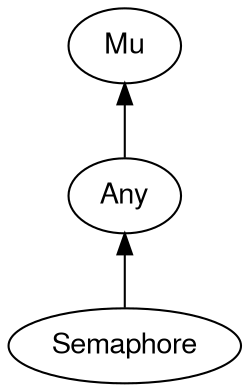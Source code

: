 digraph "perl6-type-graph" {
    rankdir=BT;
    splines=polyline;
    overlap=false; 
    graph [truecolor=true bgcolor="#FFFFFF"];
    // Types
    "Semaphore" [color="#000000", fontcolor="#000000", href="/type/Semaphore", fontname="FreeSans"];
    "Mu" [color="#000000", fontcolor="#000000", href="/type/Mu", fontname="FreeSans"];
    "Any" [color="#000000", fontcolor="#000000", href="/type/Any", fontname="FreeSans"];

    // Superclasses
    "Semaphore" -> "Any" [color="#000000"];
    "Any" -> "Mu" [color="#000000"];

    // Roles
}
